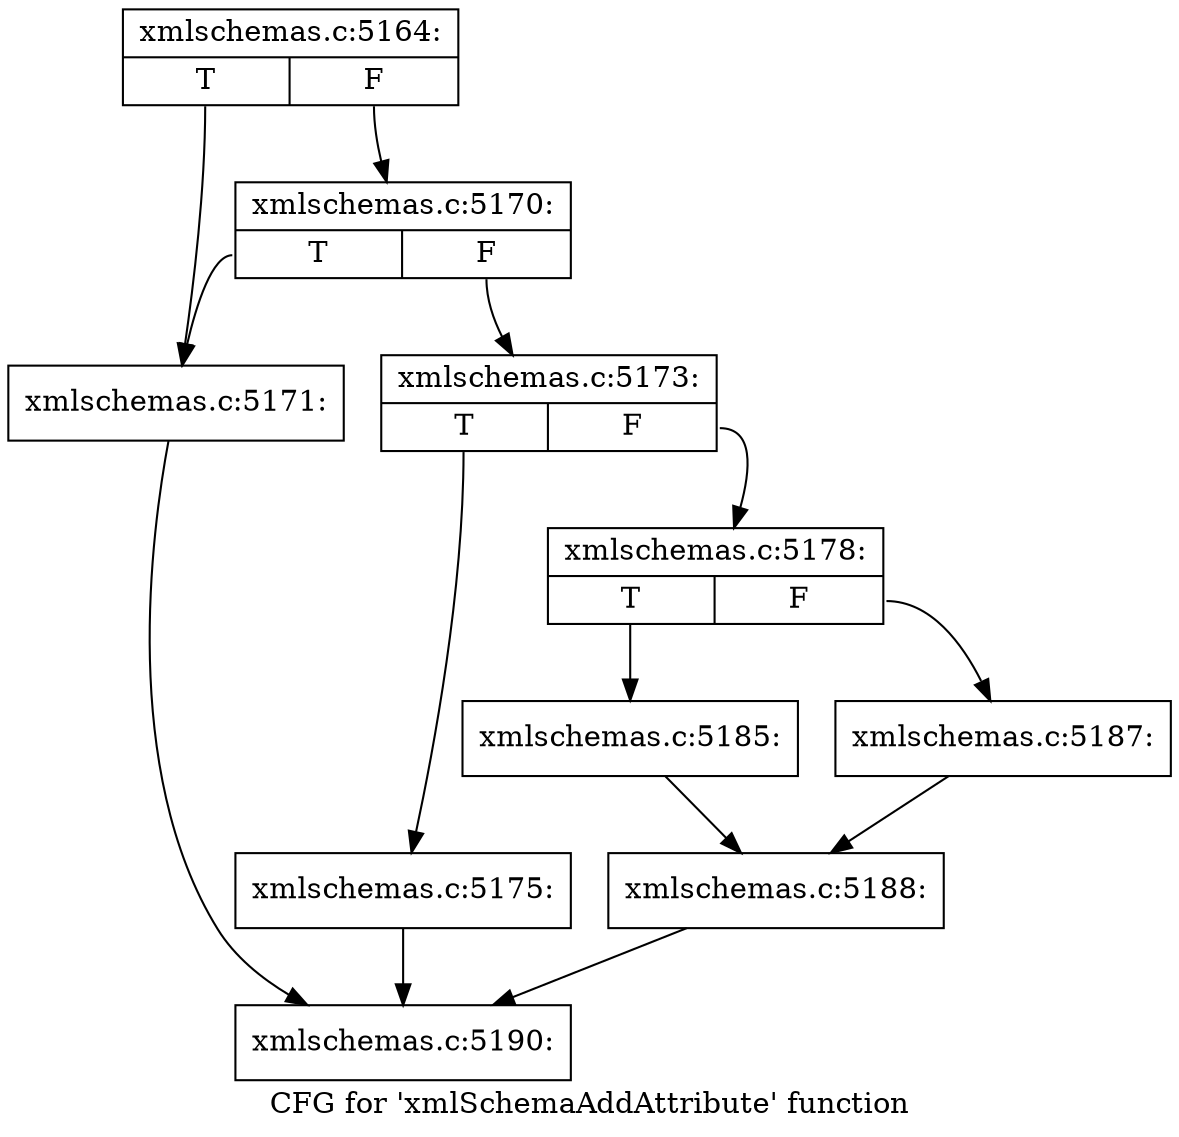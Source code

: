 digraph "CFG for 'xmlSchemaAddAttribute' function" {
	label="CFG for 'xmlSchemaAddAttribute' function";

	Node0x4f32ae0 [shape=record,label="{xmlschemas.c:5164:|{<s0>T|<s1>F}}"];
	Node0x4f32ae0:s0 -> Node0x4cc33c0;
	Node0x4f32ae0:s1 -> Node0x4cc3460;
	Node0x4cc3460 [shape=record,label="{xmlschemas.c:5170:|{<s0>T|<s1>F}}"];
	Node0x4cc3460:s0 -> Node0x4cc33c0;
	Node0x4cc3460:s1 -> Node0x4cc3410;
	Node0x4cc33c0 [shape=record,label="{xmlschemas.c:5171:}"];
	Node0x4cc33c0 -> Node0x4cc1c00;
	Node0x4cc3410 [shape=record,label="{xmlschemas.c:5173:|{<s0>T|<s1>F}}"];
	Node0x4cc3410:s0 -> Node0x4f3b2a0;
	Node0x4cc3410:s1 -> Node0x4f3b2f0;
	Node0x4f3b2a0 [shape=record,label="{xmlschemas.c:5175:}"];
	Node0x4f3b2a0 -> Node0x4cc1c00;
	Node0x4f3b2f0 [shape=record,label="{xmlschemas.c:5178:|{<s0>T|<s1>F}}"];
	Node0x4f3b2f0:s0 -> Node0x4f3c690;
	Node0x4f3b2f0:s1 -> Node0x4f3c730;
	Node0x4f3c690 [shape=record,label="{xmlschemas.c:5185:}"];
	Node0x4f3c690 -> Node0x4f3c6e0;
	Node0x4f3c730 [shape=record,label="{xmlschemas.c:5187:}"];
	Node0x4f3c730 -> Node0x4f3c6e0;
	Node0x4f3c6e0 [shape=record,label="{xmlschemas.c:5188:}"];
	Node0x4f3c6e0 -> Node0x4cc1c00;
	Node0x4cc1c00 [shape=record,label="{xmlschemas.c:5190:}"];
}
